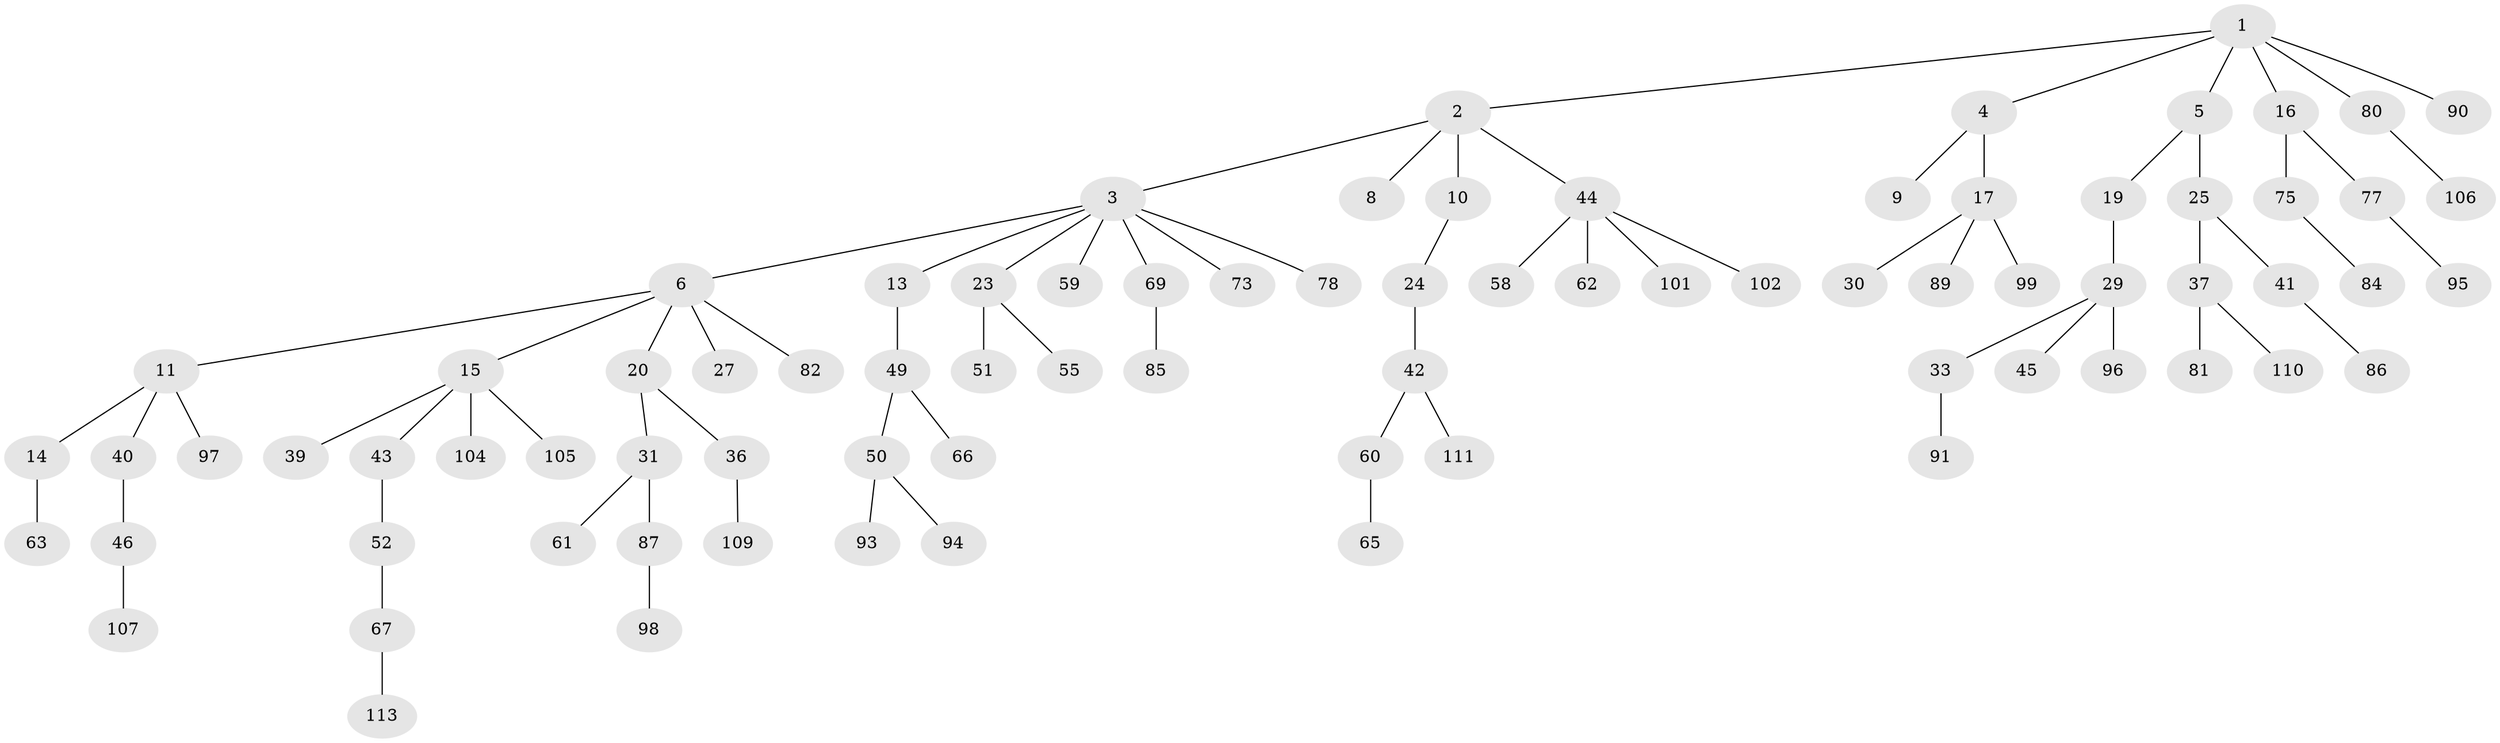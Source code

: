 // original degree distribution, {5: 0.02654867256637168, 6: 0.008849557522123894, 8: 0.008849557522123894, 3: 0.12389380530973451, 4: 0.07964601769911504, 7: 0.008849557522123894, 2: 0.23008849557522124, 1: 0.5132743362831859}
// Generated by graph-tools (version 1.1) at 2025/42/03/06/25 10:42:05]
// undirected, 81 vertices, 80 edges
graph export_dot {
graph [start="1"]
  node [color=gray90,style=filled];
  1 [super="+18"];
  2 [super="+32"];
  3 [super="+7"];
  4 [super="+12"];
  5 [super="+22"];
  6 [super="+47"];
  8 [super="+34"];
  9;
  10 [super="+92"];
  11 [super="+28"];
  13;
  14 [super="+35"];
  15 [super="+88"];
  16 [super="+112"];
  17 [super="+54"];
  19 [super="+21"];
  20 [super="+53"];
  23 [super="+38"];
  24;
  25 [super="+26"];
  27;
  29;
  30;
  31 [super="+70"];
  33 [super="+71"];
  36 [super="+83"];
  37 [super="+57"];
  39;
  40;
  41 [super="+56"];
  42;
  43;
  44 [super="+48"];
  45;
  46 [super="+64"];
  49;
  50 [super="+68"];
  51 [super="+79"];
  52;
  55;
  58;
  59;
  60;
  61;
  62;
  63;
  65 [super="+74"];
  66;
  67 [super="+72"];
  69 [super="+103"];
  73;
  75 [super="+76"];
  77;
  78;
  80 [super="+100"];
  81;
  82;
  84;
  85;
  86;
  87;
  89;
  90;
  91;
  93;
  94;
  95 [super="+108"];
  96;
  97;
  98;
  99;
  101;
  102;
  104;
  105;
  106;
  107;
  109;
  110;
  111;
  113;
  1 -- 2;
  1 -- 4;
  1 -- 5;
  1 -- 16;
  1 -- 80;
  1 -- 90;
  2 -- 3;
  2 -- 8;
  2 -- 10;
  2 -- 44;
  3 -- 6;
  3 -- 23;
  3 -- 59;
  3 -- 69;
  3 -- 73;
  3 -- 78;
  3 -- 13;
  4 -- 9;
  4 -- 17;
  5 -- 19;
  5 -- 25;
  6 -- 11;
  6 -- 15;
  6 -- 20;
  6 -- 27;
  6 -- 82;
  10 -- 24;
  11 -- 14;
  11 -- 40;
  11 -- 97;
  13 -- 49;
  14 -- 63;
  15 -- 39;
  15 -- 43;
  15 -- 104;
  15 -- 105;
  16 -- 75;
  16 -- 77;
  17 -- 30;
  17 -- 89;
  17 -- 99;
  19 -- 29;
  20 -- 31;
  20 -- 36;
  23 -- 55;
  23 -- 51;
  24 -- 42;
  25 -- 41;
  25 -- 37;
  29 -- 33;
  29 -- 45;
  29 -- 96;
  31 -- 61;
  31 -- 87;
  33 -- 91;
  36 -- 109;
  37 -- 81;
  37 -- 110;
  40 -- 46;
  41 -- 86;
  42 -- 60;
  42 -- 111;
  43 -- 52;
  44 -- 101;
  44 -- 102;
  44 -- 58;
  44 -- 62;
  46 -- 107;
  49 -- 50;
  49 -- 66;
  50 -- 93;
  50 -- 94;
  52 -- 67;
  60 -- 65;
  67 -- 113;
  69 -- 85;
  75 -- 84;
  77 -- 95;
  80 -- 106;
  87 -- 98;
}
